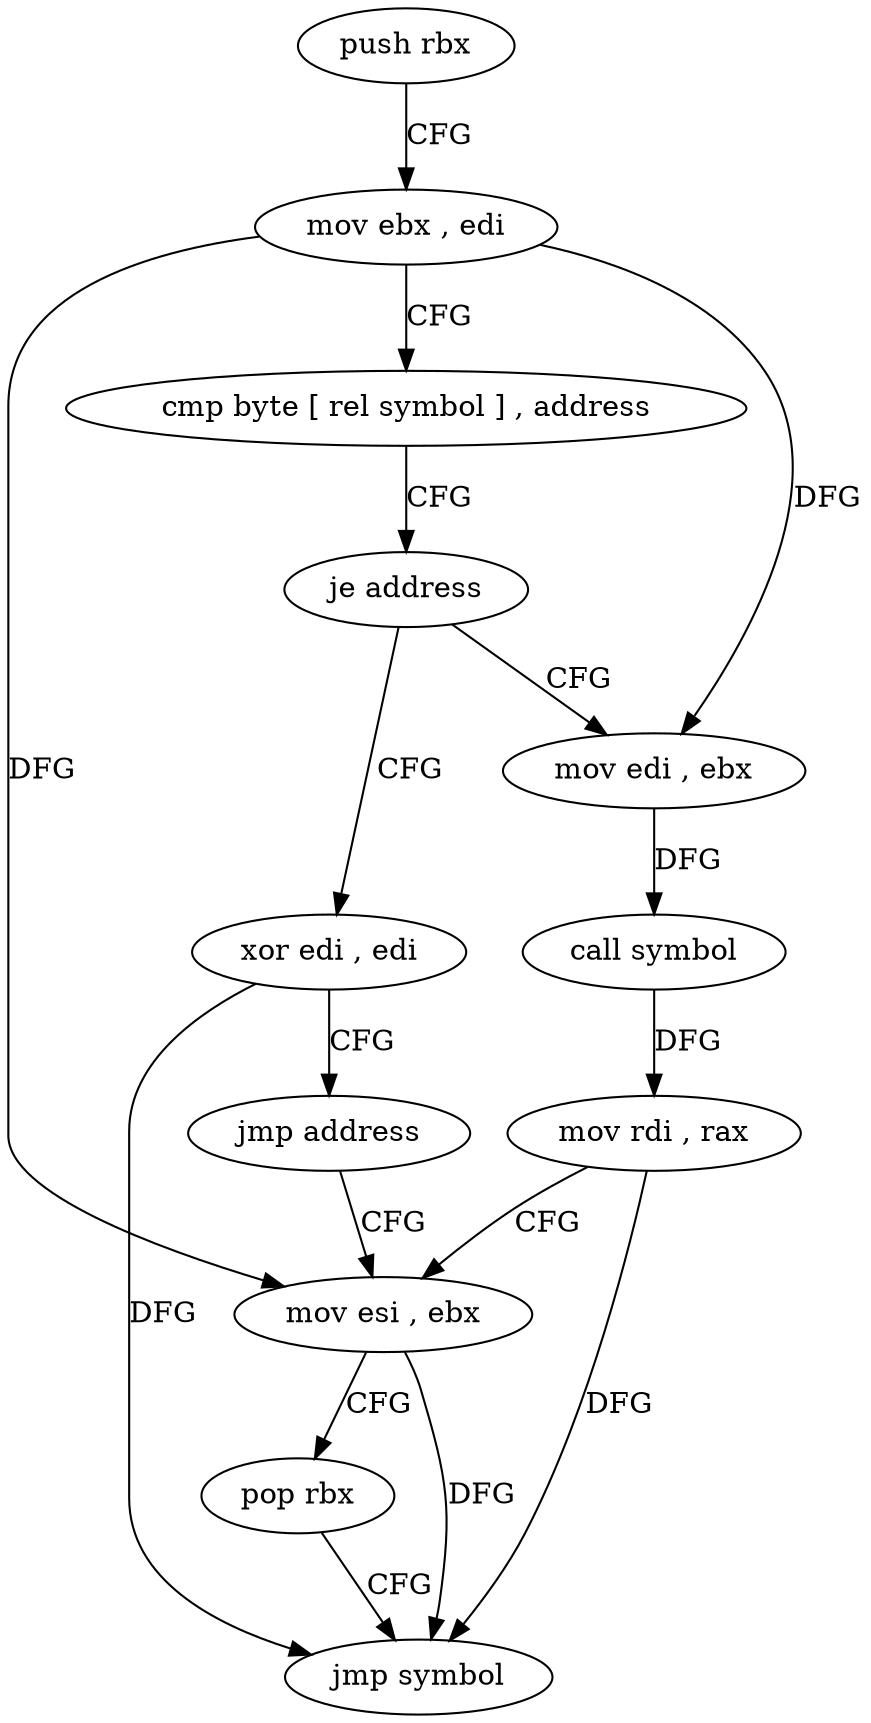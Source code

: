 digraph "func" {
"4223920" [label = "push rbx" ]
"4223921" [label = "mov ebx , edi" ]
"4223923" [label = "cmp byte [ rel symbol ] , address" ]
"4223930" [label = "je address" ]
"4223936" [label = "mov edi , ebx" ]
"4223932" [label = "xor edi , edi" ]
"4223938" [label = "call symbol" ]
"4223943" [label = "mov rdi , rax" ]
"4223946" [label = "mov esi , ebx" ]
"4223934" [label = "jmp address" ]
"4223948" [label = "pop rbx" ]
"4223949" [label = "jmp symbol" ]
"4223920" -> "4223921" [ label = "CFG" ]
"4223921" -> "4223923" [ label = "CFG" ]
"4223921" -> "4223936" [ label = "DFG" ]
"4223921" -> "4223946" [ label = "DFG" ]
"4223923" -> "4223930" [ label = "CFG" ]
"4223930" -> "4223936" [ label = "CFG" ]
"4223930" -> "4223932" [ label = "CFG" ]
"4223936" -> "4223938" [ label = "DFG" ]
"4223932" -> "4223934" [ label = "CFG" ]
"4223932" -> "4223949" [ label = "DFG" ]
"4223938" -> "4223943" [ label = "DFG" ]
"4223943" -> "4223946" [ label = "CFG" ]
"4223943" -> "4223949" [ label = "DFG" ]
"4223946" -> "4223948" [ label = "CFG" ]
"4223946" -> "4223949" [ label = "DFG" ]
"4223934" -> "4223946" [ label = "CFG" ]
"4223948" -> "4223949" [ label = "CFG" ]
}
